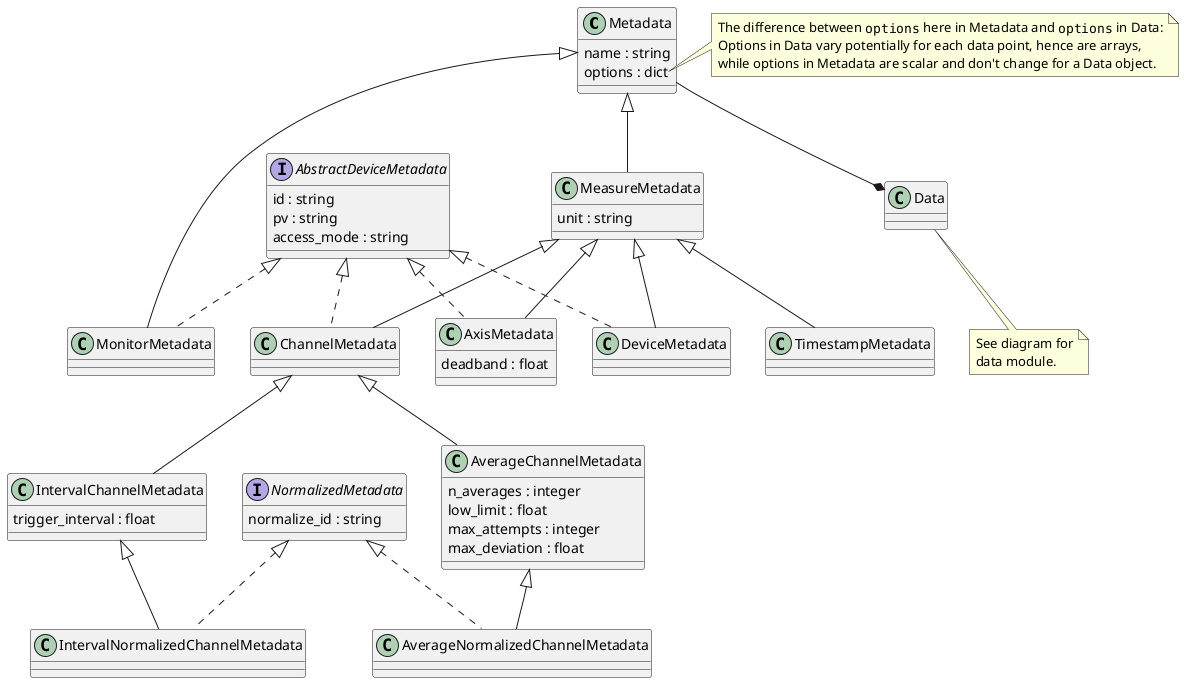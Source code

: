 @startuml

class Metadata {
    name : string
    options : dict
}
note right of Metadata::options
    The difference between ""options"" here in Metadata and ""options"" in Data:
    Options in Data vary potentially for each data point, hence are arrays,
    while options in Metadata are scalar and don't change for a Data object.
end note

class Data {
}
note bottom: See diagram for\ndata module.

interface AbstractDeviceMetadata {
    id : string
    pv : string
    access_mode : string
}

class MeasureMetadata extends Metadata {
    unit : string
}

class MonitorMetadata extends Metadata implements AbstractDeviceMetadata {
}

class DeviceMetadata extends MeasureMetadata implements AbstractDeviceMetadata  {
}

class AxisMetadata extends MeasureMetadata implements AbstractDeviceMetadata  {
    deadband : float
}

class ChannelMetadata extends MeasureMetadata implements AbstractDeviceMetadata  {
}

class TimestampMetadata extends MeasureMetadata {
}

class AverageChannelMetadata extends ChannelMetadata {
    n_averages : integer
    low_limit : float
    max_attempts : integer
    max_deviation : float
}

class IntervalChannelMetadata extends ChannelMetadata {
    trigger_interval : float
}

Metadata --* Data

interface NormalizedMetadata {
    normalize_id : string
}

class AverageNormalizedChannelMetadata extends AverageChannelMetadata implements NormalizedMetadata {}

class IntervalNormalizedChannelMetadata extends IntervalChannelMetadata implements NormalizedMetadata {}

@enduml

